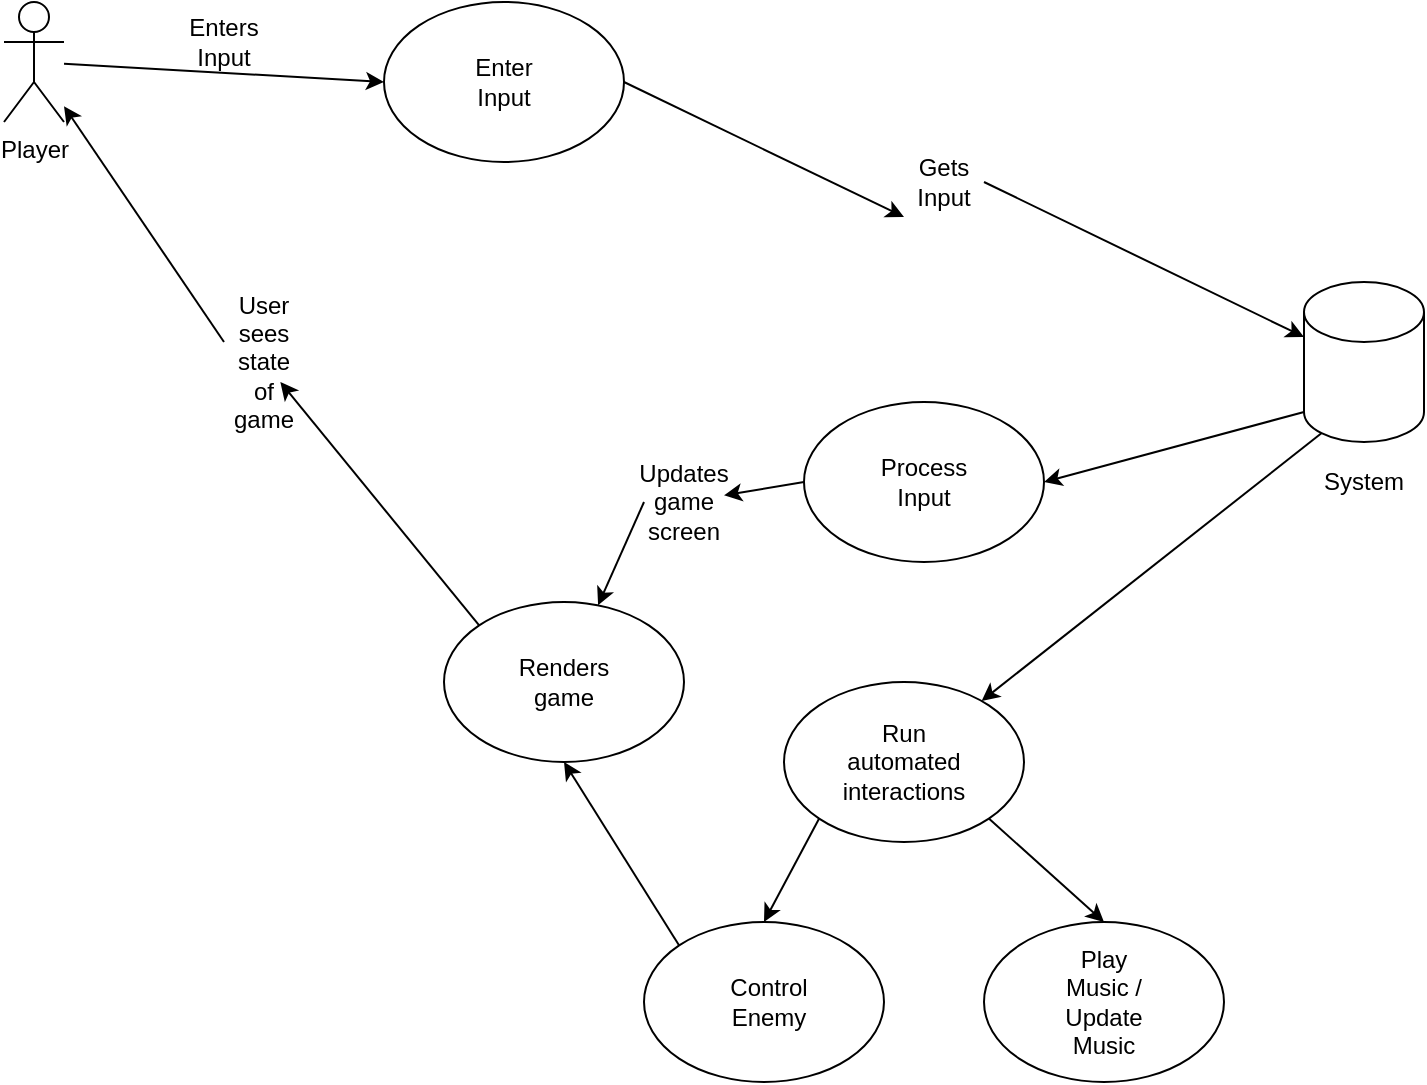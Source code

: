 <mxfile version="14.5.1" type="device"><diagram id="R2lEEEUBdFMjLlhIrx00" name="Page-1"><mxGraphModel dx="1086" dy="806" grid="1" gridSize="10" guides="1" tooltips="1" connect="1" arrows="1" fold="1" page="1" pageScale="1" pageWidth="850" pageHeight="1100" math="0" shadow="0" extFonts="Permanent Marker^https://fonts.googleapis.com/css?family=Permanent+Marker"><root><mxCell id="0"/><mxCell id="1" parent="0"/><mxCell id="eRnxn4L1zTNMi3rdUzUv-7" value="Player" style="shape=umlActor;verticalLabelPosition=bottom;verticalAlign=top;html=1;outlineConnect=0;" vertex="1" parent="1"><mxGeometry x="50" y="90" width="30" height="60" as="geometry"/></mxCell><mxCell id="eRnxn4L1zTNMi3rdUzUv-8" value="" style="ellipse;whiteSpace=wrap;html=1;" vertex="1" parent="1"><mxGeometry x="240" y="90" width="120" height="80" as="geometry"/></mxCell><mxCell id="eRnxn4L1zTNMi3rdUzUv-9" value="Enter Input" style="text;html=1;strokeColor=none;fillColor=none;align=center;verticalAlign=middle;whiteSpace=wrap;rounded=0;" vertex="1" parent="1"><mxGeometry x="280" y="120" width="40" height="20" as="geometry"/></mxCell><mxCell id="eRnxn4L1zTNMi3rdUzUv-10" value="" style="endArrow=classic;html=1;entryX=0;entryY=0.5;entryDx=0;entryDy=0;" edge="1" parent="1" source="eRnxn4L1zTNMi3rdUzUv-7" target="eRnxn4L1zTNMi3rdUzUv-8"><mxGeometry width="50" height="50" relative="1" as="geometry"><mxPoint x="400" y="430" as="sourcePoint"/><mxPoint x="450" y="380" as="targetPoint"/></mxGeometry></mxCell><mxCell id="eRnxn4L1zTNMi3rdUzUv-11" value="Enters Input" style="text;html=1;strokeColor=none;fillColor=none;align=center;verticalAlign=middle;whiteSpace=wrap;rounded=0;" vertex="1" parent="1"><mxGeometry x="140" y="100" width="40" height="20" as="geometry"/></mxCell><mxCell id="eRnxn4L1zTNMi3rdUzUv-12" value="" style="shape=cylinder3;whiteSpace=wrap;html=1;boundedLbl=1;backgroundOutline=1;size=15;" vertex="1" parent="1"><mxGeometry x="700" y="230" width="60" height="80" as="geometry"/></mxCell><mxCell id="eRnxn4L1zTNMi3rdUzUv-13" value="System" style="text;html=1;strokeColor=none;fillColor=none;align=center;verticalAlign=middle;whiteSpace=wrap;rounded=0;" vertex="1" parent="1"><mxGeometry x="710" y="320" width="40" height="20" as="geometry"/></mxCell><mxCell id="eRnxn4L1zTNMi3rdUzUv-14" value="" style="endArrow=classic;html=1;entryX=0;entryY=0;entryDx=0;entryDy=27.5;entryPerimeter=0;exitX=1;exitY=0.5;exitDx=0;exitDy=0;" edge="1" parent="1" source="eRnxn4L1zTNMi3rdUzUv-15" target="eRnxn4L1zTNMi3rdUzUv-12"><mxGeometry width="50" height="50" relative="1" as="geometry"><mxPoint x="400" y="420" as="sourcePoint"/><mxPoint x="450" y="370" as="targetPoint"/></mxGeometry></mxCell><mxCell id="eRnxn4L1zTNMi3rdUzUv-15" value="Gets Input" style="text;html=1;strokeColor=none;fillColor=none;align=center;verticalAlign=middle;whiteSpace=wrap;rounded=0;" vertex="1" parent="1"><mxGeometry x="500" y="170" width="40" height="20" as="geometry"/></mxCell><mxCell id="eRnxn4L1zTNMi3rdUzUv-16" value="" style="endArrow=classic;html=1;entryX=0;entryY=0;entryDx=0;entryDy=27.5;entryPerimeter=0;exitX=1;exitY=0.5;exitDx=0;exitDy=0;" edge="1" parent="1" source="eRnxn4L1zTNMi3rdUzUv-8" target="eRnxn4L1zTNMi3rdUzUv-15"><mxGeometry width="50" height="50" relative="1" as="geometry"><mxPoint x="360" y="130" as="sourcePoint"/><mxPoint x="700" y="257.5" as="targetPoint"/></mxGeometry></mxCell><mxCell id="eRnxn4L1zTNMi3rdUzUv-17" value="" style="ellipse;whiteSpace=wrap;html=1;" vertex="1" parent="1"><mxGeometry x="450" y="290" width="120" height="80" as="geometry"/></mxCell><mxCell id="eRnxn4L1zTNMi3rdUzUv-18" value="Process Input" style="text;html=1;strokeColor=none;fillColor=none;align=center;verticalAlign=middle;whiteSpace=wrap;rounded=0;" vertex="1" parent="1"><mxGeometry x="490" y="320" width="40" height="20" as="geometry"/></mxCell><mxCell id="eRnxn4L1zTNMi3rdUzUv-20" value="" style="endArrow=classic;html=1;exitX=0;exitY=1;exitDx=0;exitDy=-15;exitPerimeter=0;" edge="1" parent="1" source="eRnxn4L1zTNMi3rdUzUv-12"><mxGeometry width="50" height="50" relative="1" as="geometry"><mxPoint x="400" y="410" as="sourcePoint"/><mxPoint x="570" y="330" as="targetPoint"/></mxGeometry></mxCell><mxCell id="eRnxn4L1zTNMi3rdUzUv-21" value="" style="ellipse;whiteSpace=wrap;html=1;" vertex="1" parent="1"><mxGeometry x="270" y="390" width="120" height="80" as="geometry"/></mxCell><mxCell id="eRnxn4L1zTNMi3rdUzUv-22" value="Renders game" style="text;html=1;strokeColor=none;fillColor=none;align=center;verticalAlign=middle;whiteSpace=wrap;rounded=0;" vertex="1" parent="1"><mxGeometry x="310" y="420" width="40" height="20" as="geometry"/></mxCell><mxCell id="eRnxn4L1zTNMi3rdUzUv-23" value="" style="endArrow=classic;html=1;exitX=0;exitY=0.5;exitDx=0;exitDy=0;" edge="1" parent="1" source="eRnxn4L1zTNMi3rdUzUv-24" target="eRnxn4L1zTNMi3rdUzUv-21"><mxGeometry width="50" height="50" relative="1" as="geometry"><mxPoint x="400" y="400" as="sourcePoint"/><mxPoint x="450" y="350" as="targetPoint"/></mxGeometry></mxCell><mxCell id="eRnxn4L1zTNMi3rdUzUv-24" value="Updates game screen" style="text;html=1;strokeColor=none;fillColor=none;align=center;verticalAlign=middle;whiteSpace=wrap;rounded=0;" vertex="1" parent="1"><mxGeometry x="370" y="330" width="40" height="20" as="geometry"/></mxCell><mxCell id="eRnxn4L1zTNMi3rdUzUv-25" value="" style="endArrow=classic;html=1;exitX=0;exitY=0.5;exitDx=0;exitDy=0;" edge="1" parent="1" source="eRnxn4L1zTNMi3rdUzUv-17" target="eRnxn4L1zTNMi3rdUzUv-24"><mxGeometry width="50" height="50" relative="1" as="geometry"><mxPoint x="450" y="330" as="sourcePoint"/><mxPoint x="367.482" y="398.765" as="targetPoint"/></mxGeometry></mxCell><mxCell id="eRnxn4L1zTNMi3rdUzUv-26" value="" style="ellipse;whiteSpace=wrap;html=1;" vertex="1" parent="1"><mxGeometry x="440" y="430" width="120" height="80" as="geometry"/></mxCell><mxCell id="eRnxn4L1zTNMi3rdUzUv-27" value="" style="endArrow=classic;html=1;exitX=0.145;exitY=1;exitDx=0;exitDy=-4.35;exitPerimeter=0;" edge="1" parent="1" source="eRnxn4L1zTNMi3rdUzUv-12" target="eRnxn4L1zTNMi3rdUzUv-26"><mxGeometry width="50" height="50" relative="1" as="geometry"><mxPoint x="400" y="390" as="sourcePoint"/><mxPoint x="450" y="340" as="targetPoint"/></mxGeometry></mxCell><mxCell id="eRnxn4L1zTNMi3rdUzUv-28" value="Run automated interactions" style="text;html=1;strokeColor=none;fillColor=none;align=center;verticalAlign=middle;whiteSpace=wrap;rounded=0;" vertex="1" parent="1"><mxGeometry x="480" y="460" width="40" height="20" as="geometry"/></mxCell><mxCell id="eRnxn4L1zTNMi3rdUzUv-29" value="" style="ellipse;whiteSpace=wrap;html=1;" vertex="1" parent="1"><mxGeometry x="370" y="550" width="120" height="80" as="geometry"/></mxCell><mxCell id="eRnxn4L1zTNMi3rdUzUv-30" value="Control Enemy" style="text;html=1;strokeColor=none;fillColor=none;align=center;verticalAlign=middle;whiteSpace=wrap;rounded=0;" vertex="1" parent="1"><mxGeometry x="405" y="570" width="55" height="40" as="geometry"/></mxCell><mxCell id="eRnxn4L1zTNMi3rdUzUv-31" value="" style="ellipse;whiteSpace=wrap;html=1;" vertex="1" parent="1"><mxGeometry x="540" y="550" width="120" height="80" as="geometry"/></mxCell><mxCell id="eRnxn4L1zTNMi3rdUzUv-32" value="Play Music / Update Music" style="text;html=1;strokeColor=none;fillColor=none;align=center;verticalAlign=middle;whiteSpace=wrap;rounded=0;" vertex="1" parent="1"><mxGeometry x="580" y="580" width="40" height="20" as="geometry"/></mxCell><mxCell id="eRnxn4L1zTNMi3rdUzUv-33" value="" style="endArrow=classic;html=1;entryX=0.5;entryY=0;entryDx=0;entryDy=0;exitX=1;exitY=1;exitDx=0;exitDy=0;" edge="1" parent="1" source="eRnxn4L1zTNMi3rdUzUv-26" target="eRnxn4L1zTNMi3rdUzUv-31"><mxGeometry width="50" height="50" relative="1" as="geometry"><mxPoint x="400" y="340" as="sourcePoint"/><mxPoint x="450" y="290" as="targetPoint"/></mxGeometry></mxCell><mxCell id="eRnxn4L1zTNMi3rdUzUv-34" value="" style="endArrow=classic;html=1;entryX=0.5;entryY=0;entryDx=0;entryDy=0;exitX=0;exitY=1;exitDx=0;exitDy=0;" edge="1" parent="1" source="eRnxn4L1zTNMi3rdUzUv-26" target="eRnxn4L1zTNMi3rdUzUv-29"><mxGeometry width="50" height="50" relative="1" as="geometry"><mxPoint x="400" y="340" as="sourcePoint"/><mxPoint x="450" y="290" as="targetPoint"/></mxGeometry></mxCell><mxCell id="eRnxn4L1zTNMi3rdUzUv-35" value="" style="endArrow=classic;html=1;exitX=0;exitY=0;exitDx=0;exitDy=0;" edge="1" parent="1" source="eRnxn4L1zTNMi3rdUzUv-36" target="eRnxn4L1zTNMi3rdUzUv-7"><mxGeometry width="50" height="50" relative="1" as="geometry"><mxPoint x="400" y="340" as="sourcePoint"/><mxPoint x="450" y="290" as="targetPoint"/></mxGeometry></mxCell><mxCell id="eRnxn4L1zTNMi3rdUzUv-37" value="" style="endArrow=classic;html=1;exitX=0;exitY=0;exitDx=0;exitDy=0;entryX=0.5;entryY=1;entryDx=0;entryDy=0;" edge="1" parent="1" source="eRnxn4L1zTNMi3rdUzUv-29" target="eRnxn4L1zTNMi3rdUzUv-21"><mxGeometry width="50" height="50" relative="1" as="geometry"><mxPoint x="400" y="410" as="sourcePoint"/><mxPoint x="450" y="360" as="targetPoint"/></mxGeometry></mxCell><mxCell id="eRnxn4L1zTNMi3rdUzUv-36" value="User sees state of game" style="text;html=1;strokeColor=none;fillColor=none;align=center;verticalAlign=middle;whiteSpace=wrap;rounded=0;" vertex="1" parent="1"><mxGeometry x="160" y="260" width="40" height="20" as="geometry"/></mxCell><mxCell id="eRnxn4L1zTNMi3rdUzUv-41" value="" style="endArrow=classic;html=1;exitX=0;exitY=0;exitDx=0;exitDy=0;" edge="1" parent="1" source="eRnxn4L1zTNMi3rdUzUv-21" target="eRnxn4L1zTNMi3rdUzUv-36"><mxGeometry width="50" height="50" relative="1" as="geometry"><mxPoint x="287.574" y="401.716" as="sourcePoint"/><mxPoint x="80" y="138.986" as="targetPoint"/></mxGeometry></mxCell></root></mxGraphModel></diagram></mxfile>